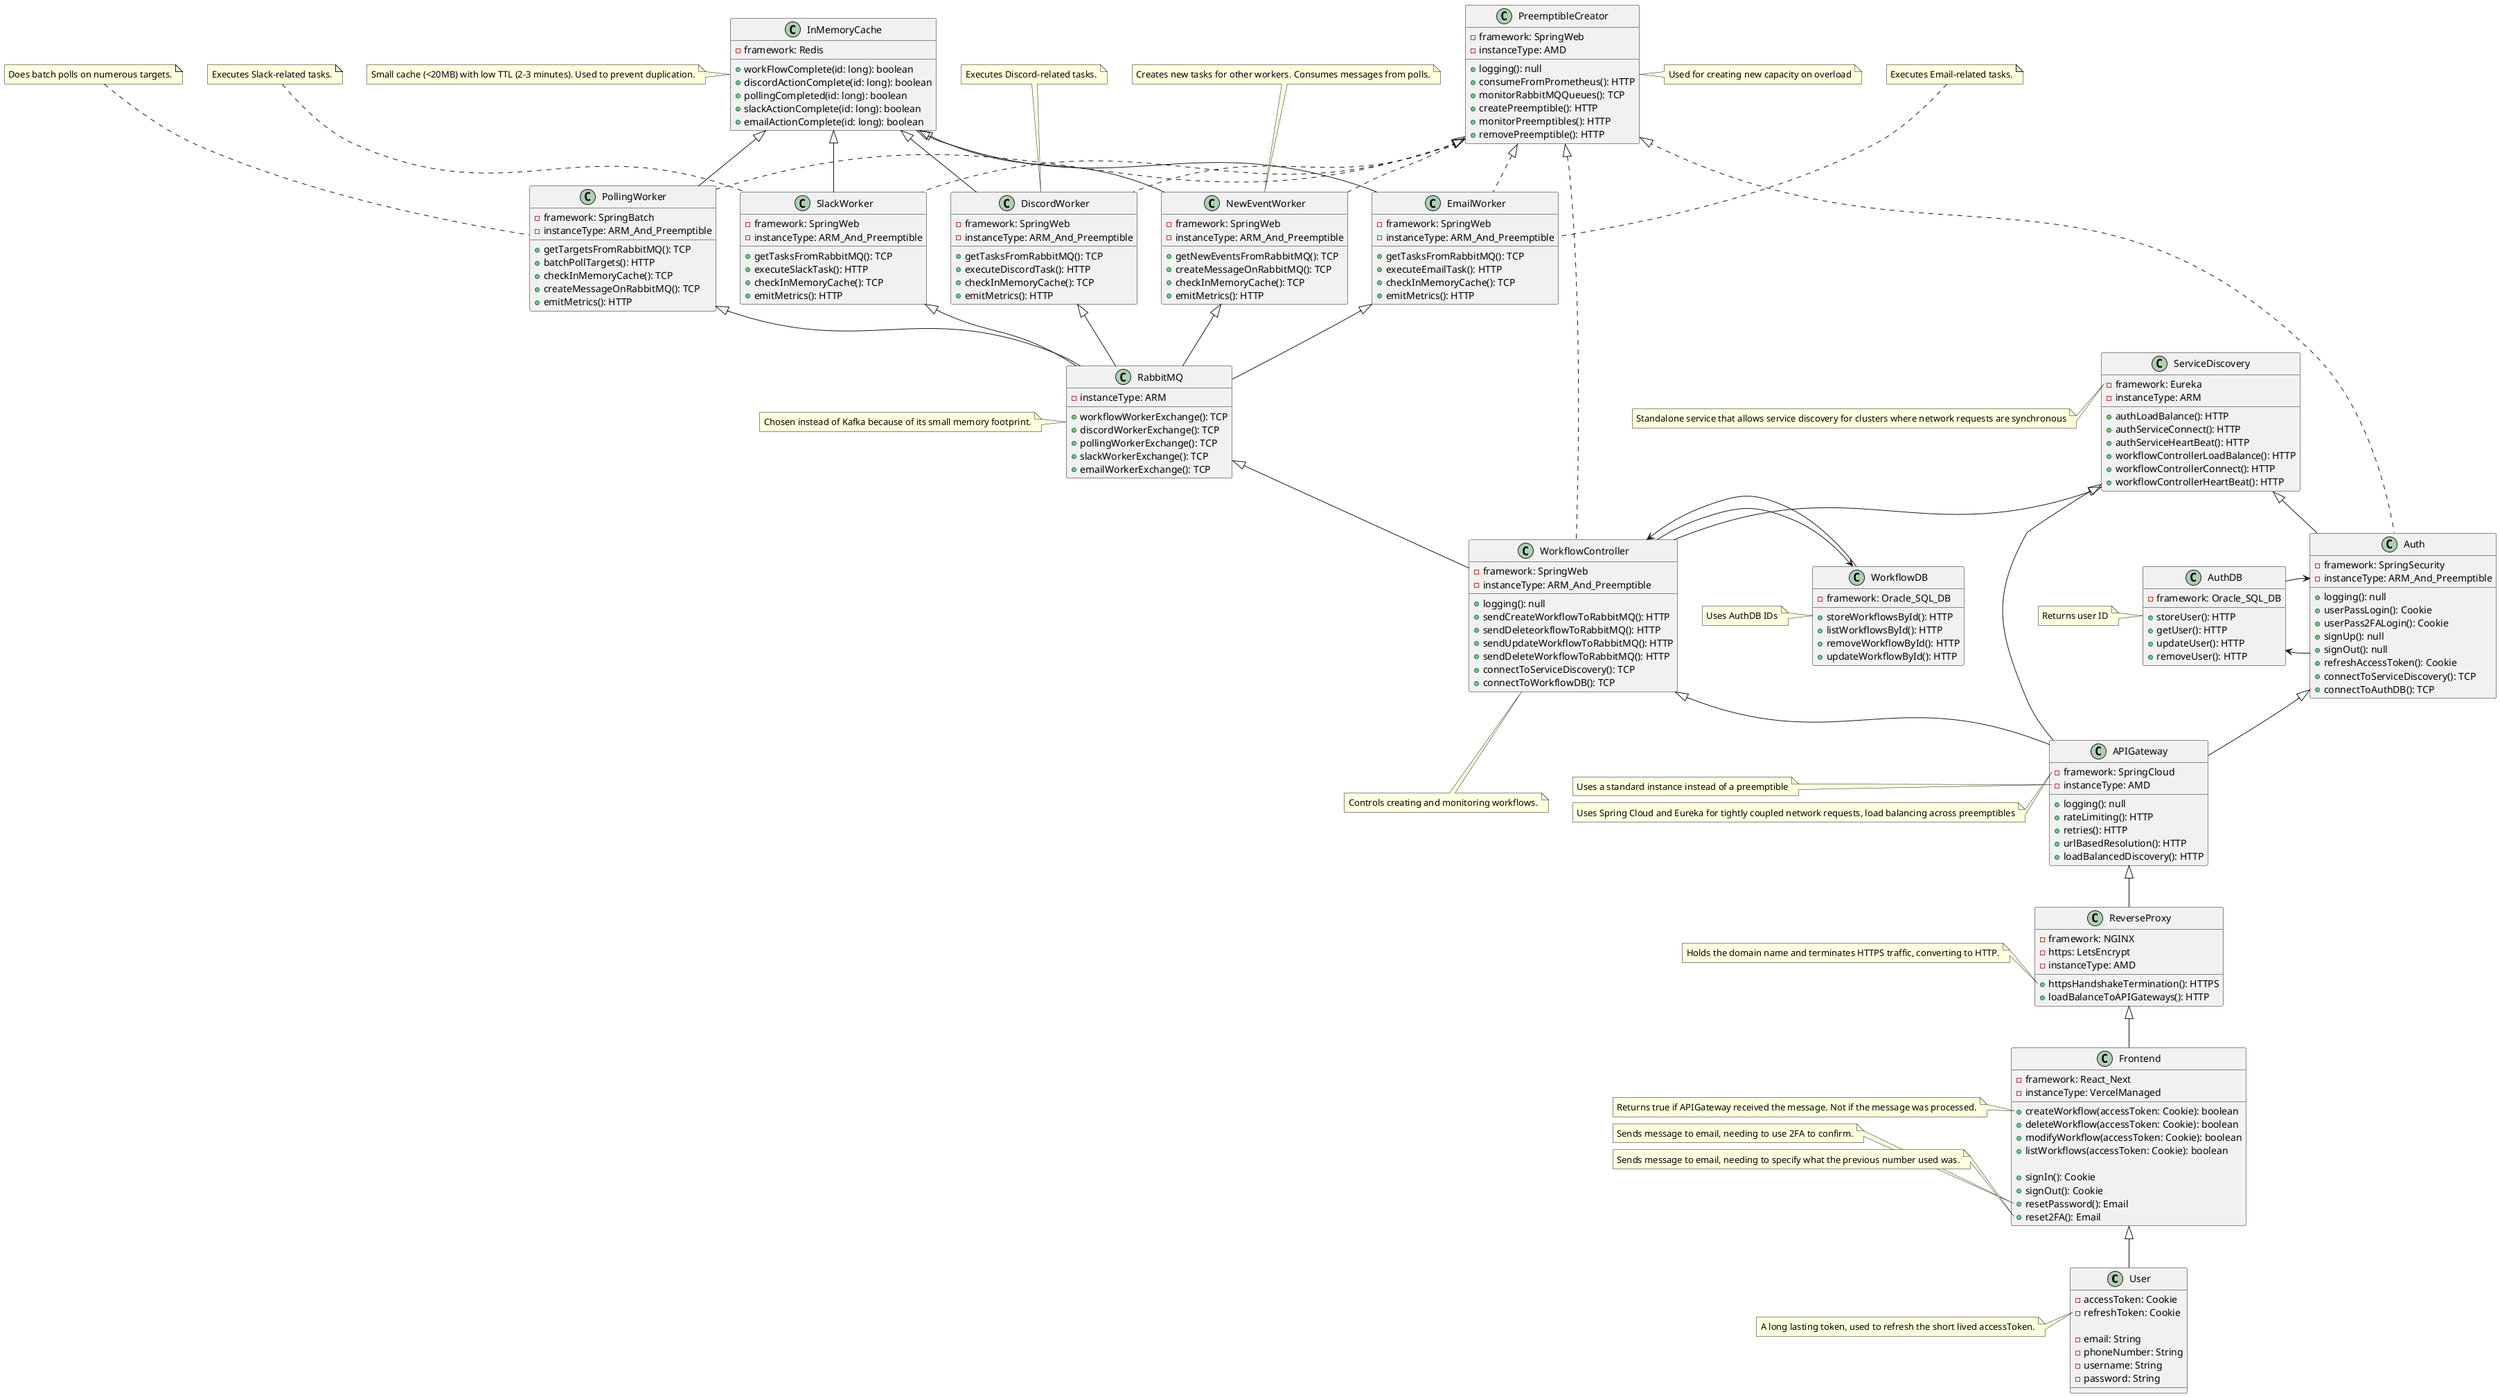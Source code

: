 @startuml AutoWeave

class User {

    /' HTTP-Only, safe, same-site '/
    - accessToken: Cookie
    - refreshToken: Cookie

    /' Provided data '/
    - email: String
    - phoneNumber: String
    - username: String
    - password: String

}

note left of User::refreshToken
    A long lasting token, used to refresh the short lived accessToken.
end note

class Frontend {

    - framework: React_Next
    - instanceType: VercelManaged

    /' Backend CRUD '/
    + createWorkflow(accessToken: Cookie): boolean
    + deleteWorkflow(accessToken: Cookie): boolean
    + modifyWorkflow(accessToken: Cookie): boolean
    + listWorkflows(accessToken: Cookie): boolean

    /' Auth functionality '/
    + signIn(): Cookie
    + signOut(): Cookie
    + resetPassword(): Email
    + reset2FA(): Email

}

note left of Frontend::createWorkflow
    Returns true if APIGateway received the message. Not if the message was processed.
end note

note left of Frontend::resetPassword
    Sends message to email, needing to use 2FA to confirm.
end note

note left of Frontend::reset2FA
    Sends message to email, needing to specify what the previous number used was.
end note

class ReverseProxy {

    - framework: NGINX
    - https: LetsEncrypt
    - instanceType: AMD

    /' Behaviors '/
    + httpsHandshakeTermination(): HTTPS
    + loadBalanceToAPIGateways(): HTTP

}

note left of ReverseProxy::httpsHandshakeTermination
    Holds the domain name and terminates HTTPS traffic, converting to HTTP.
end note

class APIGateway {

    - framework: SpringCloud
    - instanceType: AMD

    /' Behaviors '/
    + logging(): null
    + rateLimiting(): HTTP
    + retries(): HTTP
    + urlBasedResolution(): HTTP
    + loadBalancedDiscovery(): HTTP

}

note left of APIGateway::instanceType
    Uses a standard instance instead of a preemptible
end note

note left of APIGateway::framework
    Uses Spring Cloud and Eureka for tightly coupled network requests, load balancing across preemptibles
end note

class ServiceDiscovery {

    - framework: Eureka
    - instanceType: ARM

    /' Behaviors '/
    + authLoadBalance(): HTTP
    + authServiceConnect(): HTTP
    + authServiceHeartBeat(): HTTP
    + workflowControllerLoadBalance(): HTTP
    + workflowControllerConnect(): HTTP
    + workflowControllerHeartBeat(): HTTP

}

note left of ServiceDiscovery::framework
    Standalone service that allows service discovery for clusters where network requests are synchronous
end note

class Auth {

    - framework: SpringSecurity
    - instanceType: ARM_And_Preemptible

    /' Behaviors '/
    + logging(): null
    + userPassLogin(): Cookie
    + userPass2FALogin(): Cookie
    + signUp(): null
    + signOut(): null
    + refreshAccessToken(): Cookie
    + connectToServiceDiscovery(): TCP
    + connectToAuthDB(): TCP

}

class WorkflowController {
    
    - framework: SpringWeb
    - instanceType: ARM_And_Preemptible

    /' Behaviors '/
    + logging(): null
    + sendCreateWorkflowToRabbitMQ(): HTTP
    + sendDeleteorkflowToRabbitMQ(): HTTP
    + sendUpdateWorkflowToRabbitMQ(): HTTP
    + sendDeleteWorkflowToRabbitMQ(): HTTP
    + connectToServiceDiscovery(): TCP
    + connectToWorkflowDB(): TCP

}

note bottom of WorkflowController
    Controls creating and monitoring workflows.
end note

class PreemptibleCreator {

    - framework: SpringWeb
    - instanceType: AMD

    /' Behaviors '/
    + logging(): null
    + consumeFromPrometheus(): HTTP
    + monitorRabbitMQQueues(): TCP
    + createPreemptible(): HTTP
    + monitorPreemptibles(): HTTP
    + removePreemptible(): HTTP

}

note right of PreemptibleCreator
    Used for creating new capacity on overload
end note

class WorkflowDB {

    - framework: Oracle_SQL_DB

    /' Behaviors '/
    + storeWorkflowsById(): HTTP
    + listWorkflowsById(): HTTP
    + removeWorkflowById(): HTTP
    + updateWorkflowById(): HTTP

}

note left of WorkflowDB
    Uses AuthDB IDs
end note

class AuthDB {

    - framework: Oracle_SQL_DB

    /' Behaviors '/
    + storeUser(): HTTP
    + getUser(): HTTP
    + updateUser(): HTTP
    + removeUser(): HTTP

}

note left of AuthDB
    Returns user ID
end note

class RabbitMQ {

    - instanceType: ARM

    /' Behaviors '/
    + workflowWorkerExchange(): TCP
    + discordWorkerExchange(): TCP
    + pollingWorkerExchange(): TCP
    + slackWorkerExchange(): TCP
    + emailWorkerExchange(): TCP

}

note left of RabbitMQ
    Chosen instead of Kafka because of its small memory footprint.
end note

class NewEventWorker {

    - framework: SpringWeb
    - instanceType: ARM_And_Preemptible

    /' Behaviors '/
    + getNewEventsFromRabbitMQ(): TCP
    + createMessageOnRabbitMQ(): TCP
    + checkInMemoryCache(): TCP
    + emitMetrics(): HTTP

}

note top of NewEventWorker
    Creates new tasks for other workers. Consumes messages from polls.
end note

class DiscordWorker {

    - framework: SpringWeb
    - instanceType: ARM_And_Preemptible

    /' Behaviors '/
    + getTasksFromRabbitMQ(): TCP
    + executeDiscordTask(): HTTP
    + checkInMemoryCache(): TCP
    + emitMetrics(): HTTP

}

note top of DiscordWorker
    Executes Discord-related tasks.
end note

class PollingWorker {

    - framework: SpringBatch
    - instanceType: ARM_And_Preemptible

    /' Behaviors '/
    + getTargetsFromRabbitMQ(): TCP
    + batchPollTargets(): HTTP
    + checkInMemoryCache(): TCP
    + createMessageOnRabbitMQ(): TCP
    + emitMetrics(): HTTP

}

note top of PollingWorker
    Does batch polls on numerous targets.
end note

class SlackWorker {

    - framework: SpringWeb
    - instanceType: ARM_And_Preemptible

    /' Behaviors '/
    + getTasksFromRabbitMQ(): TCP
    + executeSlackTask(): HTTP
    + checkInMemoryCache(): TCP
    + emitMetrics(): HTTP

}

note top of SlackWorker
    Executes Slack-related tasks.
end note

class EmailWorker {

    - framework: SpringWeb
    - instanceType: ARM_And_Preemptible

    /' Behaviors '/
    + getTasksFromRabbitMQ(): TCP
    + executeEmailTask(): HTTP
    + checkInMemoryCache(): TCP
    + emitMetrics(): HTTP

}

note top of EmailWorker
    Executes Email-related tasks.
end note

class InMemoryCache {

    - framework: Redis

    /' Behaviors '/
    + workFlowComplete(id: long): boolean
    + discordActionComplete(id: long): boolean
    + pollingCompleted(id: long): boolean
    + slackActionComplete(id: long): boolean
    + emailActionComplete(id: long): boolean

}

note left of InMemoryCache
    Small cache (<20MB) with low TTL (2-3 minutes). Used to prevent duplication.
end note


/' Connections '/

PreemptibleCreator <|.. NewEventWorker
PreemptibleCreator <|.. EmailWorker
PreemptibleCreator <|.. DiscordWorker
PreemptibleCreator <|.. PollingWorker
PreemptibleCreator <|.. SlackWorker
PreemptibleCreator <|.. Auth
PreemptibleCreator <|.. WorkflowController

InMemoryCache <|-- NewEventWorker
InMemoryCache <|-- EmailWorker
InMemoryCache <|-- DiscordWorker
InMemoryCache <|-- PollingWorker
InMemoryCache <|-- SlackWorker

AuthDB <- Auth
AuthDB -> Auth

WorkflowDB <- WorkflowController
WorkflowDB -> WorkflowController

NewEventWorker <|-- RabbitMQ
EmailWorker <|-- RabbitMQ
SlackWorker <|-- RabbitMQ
DiscordWorker <|-- RabbitMQ
PollingWorker <|-- RabbitMQ

RabbitMQ <|-- WorkflowController

WorkflowController <|-- APIGateway
Auth <|-- APIGateway

ServiceDiscovery <|-- WorkflowController
ServiceDiscovery <|-- Auth
ServiceDiscovery <|-- APIGateway

APIGateway <|-- ReverseProxy
ReverseProxy <|-- Frontend
Frontend <|-- User

@enduml